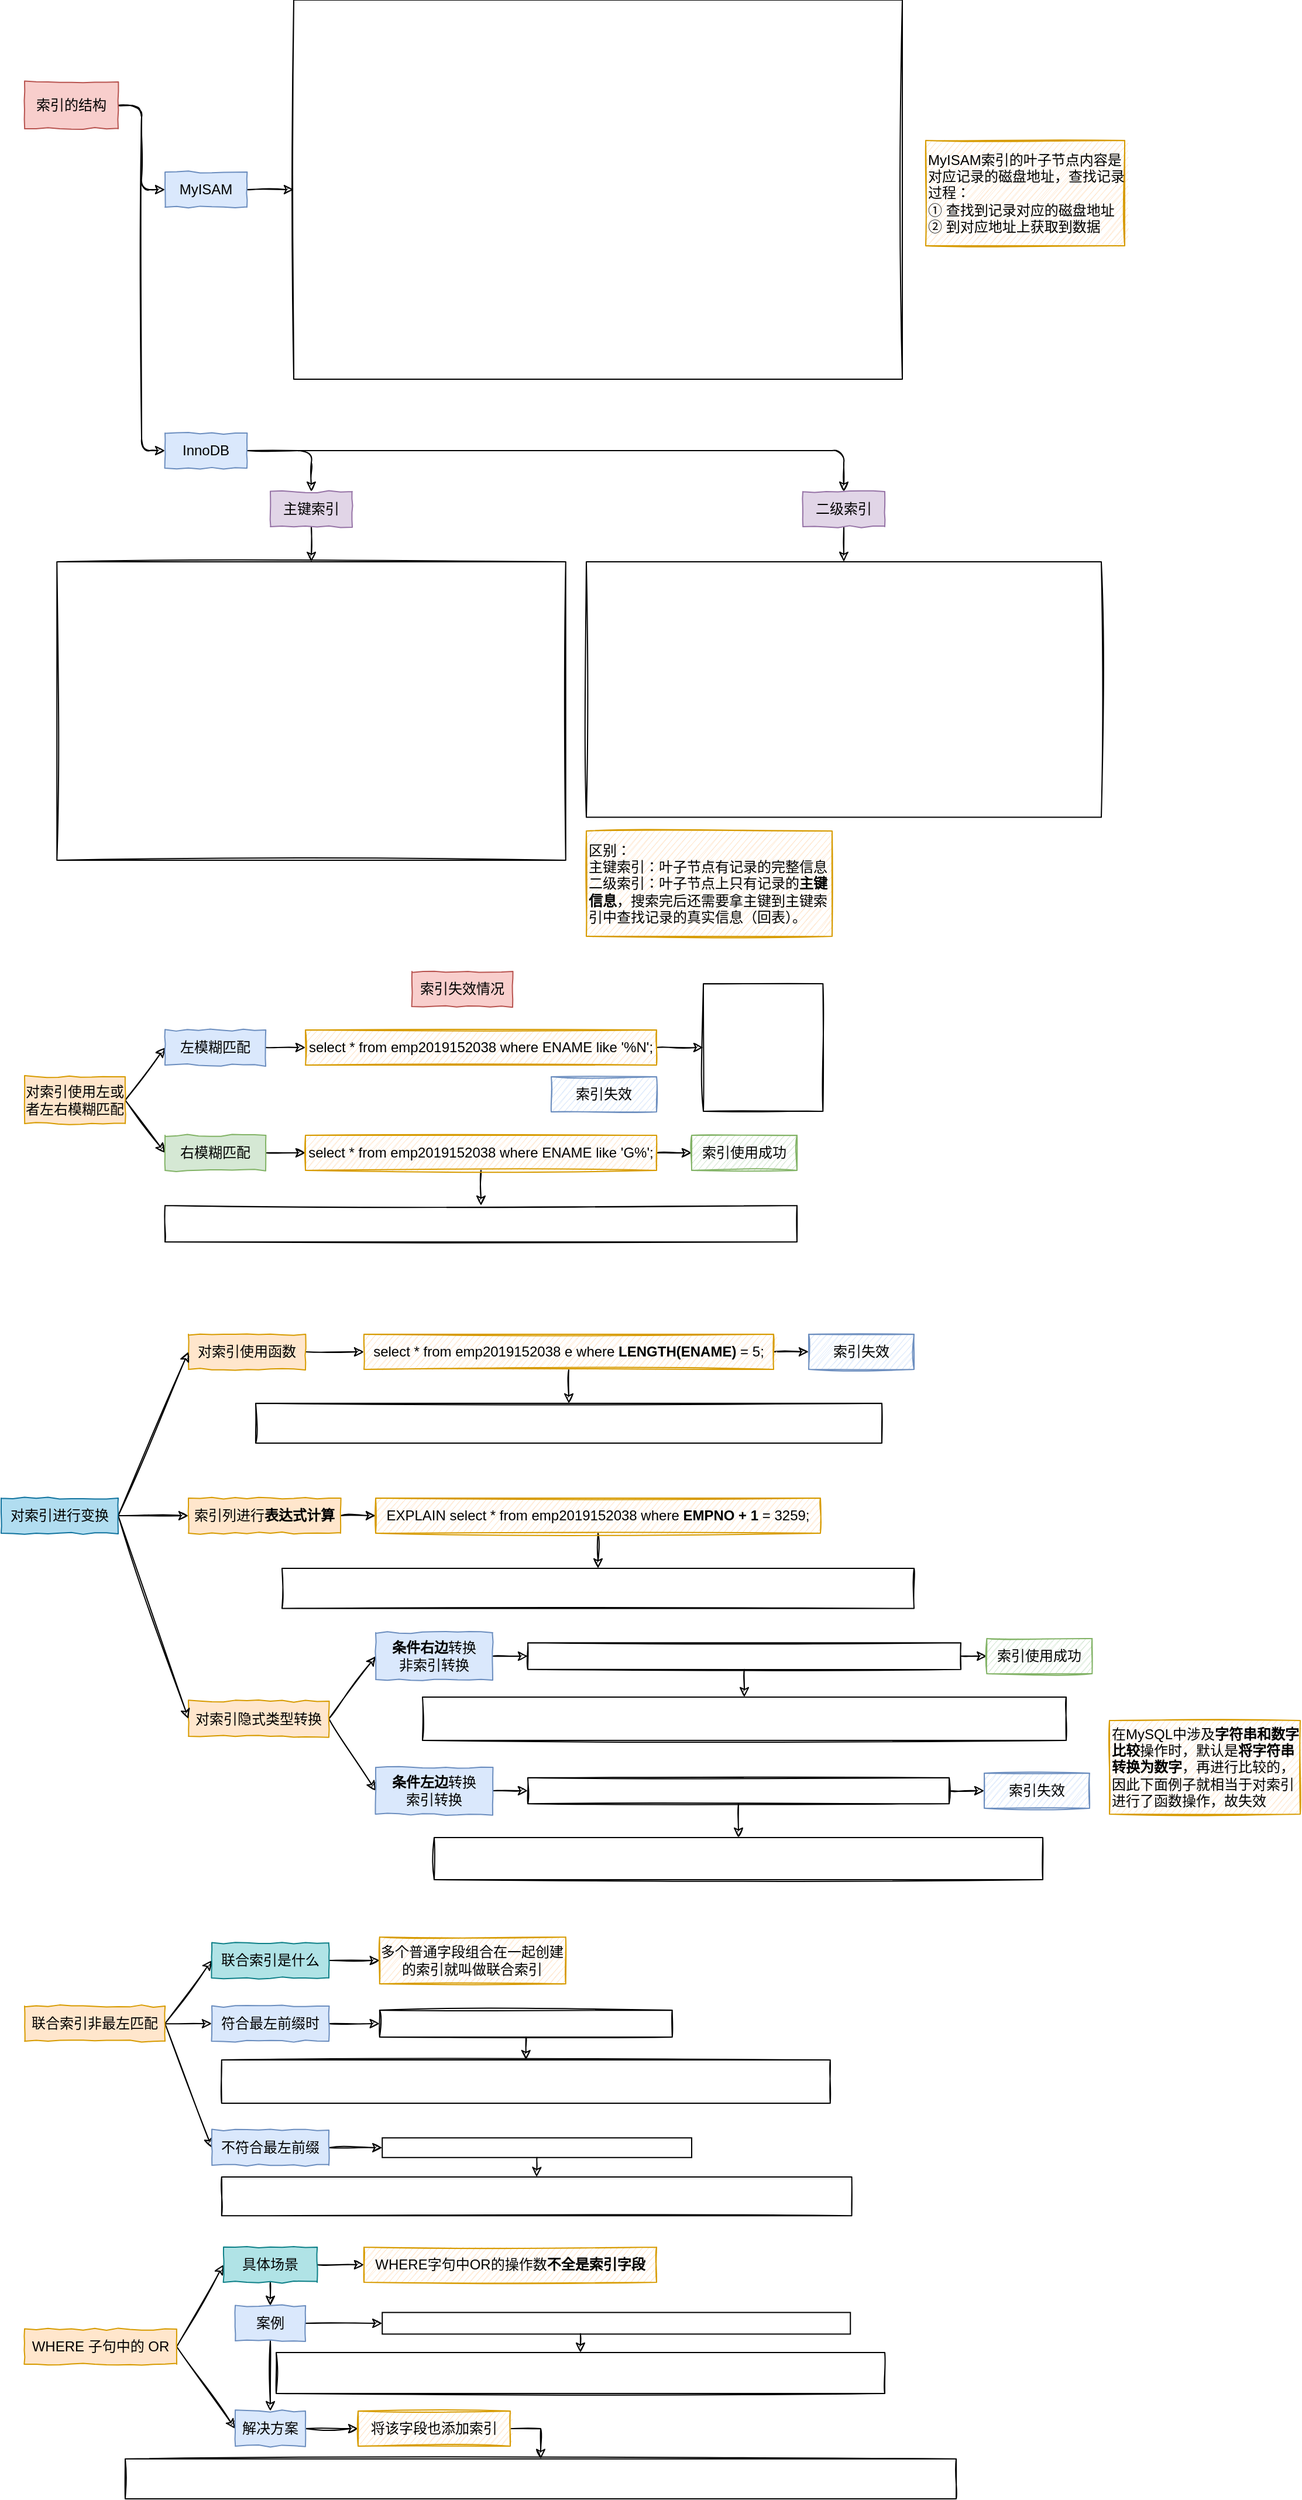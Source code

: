 <mxfile>
    <diagram id="fYTJthxKdRQB13FNtHWM" name="第 1 页">
        <mxGraphModel dx="964" dy="665" grid="1" gridSize="10" guides="1" tooltips="1" connect="1" arrows="1" fold="1" page="1" pageScale="1" pageWidth="827" pageHeight="1169" math="0" shadow="0">
            <root>
                <mxCell id="0"/>
                <mxCell id="1" parent="0"/>
                <mxCell id="6" style="edgeStyle=orthogonalEdgeStyle;html=1;exitX=1;exitY=0.5;exitDx=0;exitDy=0;entryX=0;entryY=0.5;entryDx=0;entryDy=0;sketch=1;" parent="1" source="2" target="3" edge="1">
                    <mxGeometry relative="1" as="geometry"/>
                </mxCell>
                <mxCell id="10" style="edgeStyle=orthogonalEdgeStyle;sketch=1;html=1;exitX=1;exitY=0.5;exitDx=0;exitDy=0;entryX=0;entryY=0.5;entryDx=0;entryDy=0;" parent="1" source="2" target="9" edge="1">
                    <mxGeometry relative="1" as="geometry"/>
                </mxCell>
                <mxCell id="2" value="索引的结构" style="rounded=0;whiteSpace=wrap;html=1;fillColor=#f8cecc;strokeColor=#b85450;comic=1;" parent="1" vertex="1">
                    <mxGeometry x="40" y="80" width="80" height="40" as="geometry"/>
                </mxCell>
                <mxCell id="7" style="edgeStyle=none;sketch=1;html=1;exitX=1;exitY=0.5;exitDx=0;exitDy=0;entryX=0;entryY=0.5;entryDx=0;entryDy=0;" parent="1" source="3" target="5" edge="1">
                    <mxGeometry relative="1" as="geometry"/>
                </mxCell>
                <mxCell id="3" value="MyISAM" style="rounded=0;whiteSpace=wrap;html=1;fillColor=#dae8fc;strokeColor=#6c8ebf;comic=1;" parent="1" vertex="1">
                    <mxGeometry x="160" y="157" width="70" height="30" as="geometry"/>
                </mxCell>
                <mxCell id="5" value="" style="shape=image;imageAspect=0;aspect=fixed;verticalLabelPosition=bottom;verticalAlign=top;comic=1;image=https://codereaper-image-bed.oss-cn-shenzhen.aliyuncs.com/img/f287701eba9bf6f32a2d09b013bb451b.png;imageBorder=default;sketch=1;" parent="1" vertex="1">
                    <mxGeometry x="270" y="10" width="520" height="324" as="geometry"/>
                </mxCell>
                <mxCell id="12" style="edgeStyle=orthogonalEdgeStyle;sketch=1;html=1;exitX=1;exitY=0.5;exitDx=0;exitDy=0;entryX=0.5;entryY=0;entryDx=0;entryDy=0;" parent="1" source="9" target="11" edge="1">
                    <mxGeometry relative="1" as="geometry"/>
                </mxCell>
                <mxCell id="16" style="edgeStyle=orthogonalEdgeStyle;sketch=1;html=1;exitX=1;exitY=0.5;exitDx=0;exitDy=0;entryX=0.5;entryY=0;entryDx=0;entryDy=0;" parent="1" source="9" target="15" edge="1">
                    <mxGeometry relative="1" as="geometry"/>
                </mxCell>
                <mxCell id="9" value="InnoDB" style="rounded=0;whiteSpace=wrap;html=1;fillColor=#dae8fc;strokeColor=#6c8ebf;comic=1;" parent="1" vertex="1">
                    <mxGeometry x="160" y="380" width="70" height="30" as="geometry"/>
                </mxCell>
                <mxCell id="14" style="edgeStyle=orthogonalEdgeStyle;sketch=1;html=1;exitX=0.5;exitY=1;exitDx=0;exitDy=0;entryX=0.5;entryY=0;entryDx=0;entryDy=0;" parent="1" source="11" target="13" edge="1">
                    <mxGeometry relative="1" as="geometry"/>
                </mxCell>
                <mxCell id="11" value="主键索引" style="rounded=0;whiteSpace=wrap;html=1;fillColor=#e1d5e7;strokeColor=#9673a6;comic=1;" parent="1" vertex="1">
                    <mxGeometry x="250" y="430" width="70" height="30" as="geometry"/>
                </mxCell>
                <mxCell id="13" value="" style="shape=image;imageAspect=0;aspect=fixed;verticalLabelPosition=bottom;verticalAlign=top;comic=1;image=https://codereaper-image-bed.oss-cn-shenzhen.aliyuncs.com/img/image-20220818214742130.png;imageBorder=default;sketch=1;" parent="1" vertex="1">
                    <mxGeometry x="67.63" y="490" width="434.75" height="255" as="geometry"/>
                </mxCell>
                <mxCell id="18" style="edgeStyle=orthogonalEdgeStyle;sketch=1;html=1;exitX=0.5;exitY=1;exitDx=0;exitDy=0;entryX=0.5;entryY=0;entryDx=0;entryDy=0;" parent="1" source="15" target="17" edge="1">
                    <mxGeometry relative="1" as="geometry"/>
                </mxCell>
                <mxCell id="15" value="二级索引" style="rounded=0;whiteSpace=wrap;html=1;fillColor=#e1d5e7;strokeColor=#9673a6;comic=1;" parent="1" vertex="1">
                    <mxGeometry x="705" y="430" width="70" height="30" as="geometry"/>
                </mxCell>
                <mxCell id="17" value="" style="shape=image;imageAspect=0;aspect=fixed;verticalLabelPosition=bottom;verticalAlign=top;comic=1;sketch=1;image=https://codereaper-image-bed.oss-cn-shenzhen.aliyuncs.com/img/image-20220818214853692.png;imageBorder=default;" parent="1" vertex="1">
                    <mxGeometry x="520" y="490.0" width="440" height="218.31" as="geometry"/>
                </mxCell>
                <mxCell id="19" value="MyISAM索引的叶子节点内容是对应记录的磁盘地址，查找记录过程：&lt;br&gt;① 查找到记录对应的磁盘地址&lt;br&gt;② 到对应地址上获取到数据" style="rounded=0;whiteSpace=wrap;html=1;fillColor=#ffe6cc;strokeColor=#d79b00;comic=1;align=left;sketch=1;" parent="1" vertex="1">
                    <mxGeometry x="810" y="130" width="170" height="90" as="geometry"/>
                </mxCell>
                <mxCell id="20" value="区别：&lt;br&gt;主键索引：叶子节点有记录的完整信息&lt;br&gt;二级索引：叶子节点上只有记录的&lt;b&gt;主键信息&lt;/b&gt;，搜索完后还需要拿主键到主键索引中查找记录的真实信息（回表）。" style="rounded=0;whiteSpace=wrap;html=1;fillColor=#ffe6cc;strokeColor=#d79b00;comic=1;align=left;sketch=1;" parent="1" vertex="1">
                    <mxGeometry x="520" y="720" width="210" height="90" as="geometry"/>
                </mxCell>
                <mxCell id="21" value="索引失效情况" style="rounded=0;whiteSpace=wrap;html=1;fillColor=#f8cecc;strokeColor=#b85450;comic=1;" parent="1" vertex="1">
                    <mxGeometry x="371" y="840" width="86" height="30" as="geometry"/>
                </mxCell>
                <mxCell id="24" style="sketch=1;html=1;exitX=1;exitY=0.5;exitDx=0;exitDy=0;entryX=0;entryY=0.5;entryDx=0;entryDy=0;" parent="1" source="22" target="23" edge="1">
                    <mxGeometry relative="1" as="geometry"/>
                </mxCell>
                <mxCell id="31" style="edgeStyle=none;sketch=1;html=1;exitX=1;exitY=0.5;exitDx=0;exitDy=0;entryX=0;entryY=0.5;entryDx=0;entryDy=0;" parent="1" source="22" target="30" edge="1">
                    <mxGeometry relative="1" as="geometry"/>
                </mxCell>
                <mxCell id="22" value="对索引使用左或者左右模糊匹配" style="rounded=0;whiteSpace=wrap;html=1;fillColor=#ffe6cc;strokeColor=#d79b00;comic=1;" parent="1" vertex="1">
                    <mxGeometry x="40" y="930" width="86" height="40" as="geometry"/>
                </mxCell>
                <mxCell id="26" style="edgeStyle=none;sketch=1;html=1;exitX=1;exitY=0.5;exitDx=0;exitDy=0;entryX=0;entryY=0.5;entryDx=0;entryDy=0;" parent="1" source="23" target="25" edge="1">
                    <mxGeometry relative="1" as="geometry"/>
                </mxCell>
                <mxCell id="23" value="左模糊匹配" style="rounded=0;whiteSpace=wrap;html=1;fillColor=#dae8fc;strokeColor=#6c8ebf;comic=1;" parent="1" vertex="1">
                    <mxGeometry x="160" y="890" width="86" height="30" as="geometry"/>
                </mxCell>
                <mxCell id="28" style="edgeStyle=none;sketch=1;html=1;exitX=1;exitY=0.5;exitDx=0;exitDy=0;entryX=0;entryY=0.5;entryDx=0;entryDy=0;" parent="1" source="25" target="27" edge="1">
                    <mxGeometry relative="1" as="geometry"/>
                </mxCell>
                <mxCell id="25" value="select * from emp2019152038 where ENAME like '%N';" style="rounded=0;whiteSpace=wrap;html=1;fillColor=#ffe6cc;strokeColor=#d79b00;comic=1;sketch=1;" parent="1" vertex="1">
                    <mxGeometry x="280" y="890" width="300" height="30" as="geometry"/>
                </mxCell>
                <mxCell id="27" value="" style="shape=image;imageAspect=0;aspect=fixed;verticalLabelPosition=bottom;verticalAlign=top;comic=1;sketch=1;image=https://codereaper-image-bed.oss-cn-shenzhen.aliyuncs.com/img/image-20220819001654298.png;imageBorder=default;" parent="1" vertex="1">
                    <mxGeometry x="620" y="850.5" width="102.16" height="109" as="geometry"/>
                </mxCell>
                <mxCell id="29" value="索引失效" style="rounded=0;whiteSpace=wrap;html=1;fillColor=#dae8fc;strokeColor=#6c8ebf;comic=1;sketch=1;" parent="1" vertex="1">
                    <mxGeometry x="490" y="930" width="90" height="30" as="geometry"/>
                </mxCell>
                <mxCell id="33" style="edgeStyle=none;sketch=1;html=1;exitX=1;exitY=0.5;exitDx=0;exitDy=0;entryX=0;entryY=0.5;entryDx=0;entryDy=0;" parent="1" source="30" target="32" edge="1">
                    <mxGeometry relative="1" as="geometry"/>
                </mxCell>
                <mxCell id="30" value="右模糊匹配" style="rounded=0;whiteSpace=wrap;html=1;fillColor=#d5e8d4;strokeColor=#82b366;comic=1;" parent="1" vertex="1">
                    <mxGeometry x="160" y="980" width="86" height="30" as="geometry"/>
                </mxCell>
                <mxCell id="35" style="edgeStyle=none;sketch=1;html=1;exitX=0.5;exitY=1;exitDx=0;exitDy=0;entryX=0.5;entryY=0;entryDx=0;entryDy=0;" parent="1" source="32" target="45" edge="1">
                    <mxGeometry relative="1" as="geometry">
                        <mxPoint x="430" y="1040" as="targetPoint"/>
                    </mxGeometry>
                </mxCell>
                <mxCell id="38" style="edgeStyle=none;sketch=1;html=1;exitX=1;exitY=0.5;exitDx=0;exitDy=0;entryX=0;entryY=0.5;entryDx=0;entryDy=0;" parent="1" source="32" target="37" edge="1">
                    <mxGeometry relative="1" as="geometry"/>
                </mxCell>
                <mxCell id="32" value="select * from emp2019152038 where ENAME like 'G%';" style="rounded=0;whiteSpace=wrap;html=1;fillColor=#ffe6cc;strokeColor=#d79b00;comic=1;sketch=1;" parent="1" vertex="1">
                    <mxGeometry x="280" y="980" width="300" height="30" as="geometry"/>
                </mxCell>
                <mxCell id="37" value="索引使用成功" style="rounded=0;whiteSpace=wrap;html=1;fillColor=#d5e8d4;strokeColor=#82b366;comic=1;sketch=1;" parent="1" vertex="1">
                    <mxGeometry x="610" y="980" width="90" height="30" as="geometry"/>
                </mxCell>
                <mxCell id="41" style="edgeStyle=none;sketch=1;html=1;exitX=1;exitY=0.5;exitDx=0;exitDy=0;entryX=0;entryY=0.5;entryDx=0;entryDy=0;" parent="1" source="39" target="40" edge="1">
                    <mxGeometry relative="1" as="geometry"/>
                </mxCell>
                <mxCell id="39" value="对索引使用函数" style="rounded=0;whiteSpace=wrap;html=1;fillColor=#ffe6cc;strokeColor=#d79b00;comic=1;" parent="1" vertex="1">
                    <mxGeometry x="180" y="1150" width="100" height="30" as="geometry"/>
                </mxCell>
                <mxCell id="43" style="edgeStyle=none;sketch=1;html=1;exitX=0.5;exitY=1;exitDx=0;exitDy=0;entryX=0.5;entryY=0;entryDx=0;entryDy=0;" parent="1" source="40" target="42" edge="1">
                    <mxGeometry relative="1" as="geometry"/>
                </mxCell>
                <mxCell id="47" style="edgeStyle=none;sketch=1;html=1;exitX=1;exitY=0.5;exitDx=0;exitDy=0;entryX=0;entryY=0.5;entryDx=0;entryDy=0;" parent="1" source="40" target="46" edge="1">
                    <mxGeometry relative="1" as="geometry"/>
                </mxCell>
                <mxCell id="40" value="select * from emp2019152038 e where &lt;b&gt;LENGTH(ENAME)&lt;/b&gt; = 5;" style="rounded=0;whiteSpace=wrap;html=1;fillColor=#ffe6cc;strokeColor=#d79b00;comic=1;sketch=1;" parent="1" vertex="1">
                    <mxGeometry x="330" y="1150" width="350" height="30" as="geometry"/>
                </mxCell>
                <mxCell id="42" value="" style="shape=image;imageAspect=0;aspect=fixed;verticalLabelPosition=bottom;verticalAlign=top;comic=0;sketch=1;strokeColor=default;fillColor=none;gradientColor=none;image=https://codereaper-image-bed.oss-cn-shenzhen.aliyuncs.com/img/image-20220819002644404.png;imageBorder=default;" parent="1" vertex="1">
                    <mxGeometry x="237.5" y="1209.05" width="535" height="33.95" as="geometry"/>
                </mxCell>
                <mxCell id="45" value="" style="shape=image;imageAspect=0;aspect=fixed;verticalLabelPosition=bottom;verticalAlign=top;comic=0;sketch=1;strokeColor=default;fillColor=none;gradientColor=none;image=https://codereaper-image-bed.oss-cn-shenzhen.aliyuncs.com/img/image-20220819002809718.png;imageBorder=default;" parent="1" vertex="1">
                    <mxGeometry x="160" y="1040" width="540" height="31.15" as="geometry"/>
                </mxCell>
                <mxCell id="46" value="索引失效" style="rounded=0;whiteSpace=wrap;html=1;fillColor=#dae8fc;strokeColor=#6c8ebf;comic=1;sketch=1;" parent="1" vertex="1">
                    <mxGeometry x="710" y="1150" width="90" height="30" as="geometry"/>
                </mxCell>
                <mxCell id="50" style="edgeStyle=none;sketch=1;html=1;exitX=1;exitY=0.5;exitDx=0;exitDy=0;entryX=0;entryY=0.5;entryDx=0;entryDy=0;" parent="1" source="48" target="49" edge="1">
                    <mxGeometry relative="1" as="geometry"/>
                </mxCell>
                <mxCell id="48" value="索引列进行&lt;b&gt;表达式计算&lt;/b&gt;" style="rounded=0;whiteSpace=wrap;html=1;fillColor=#ffe6cc;strokeColor=#d79b00;comic=1;" parent="1" vertex="1">
                    <mxGeometry x="180" y="1290" width="130" height="30" as="geometry"/>
                </mxCell>
                <mxCell id="52" style="edgeStyle=none;sketch=1;html=1;exitX=0.5;exitY=1;exitDx=0;exitDy=0;entryX=0.5;entryY=0;entryDx=0;entryDy=0;" parent="1" source="49" target="51" edge="1">
                    <mxGeometry relative="1" as="geometry"/>
                </mxCell>
                <mxCell id="49" value="EXPLAIN select * from emp2019152038 where &lt;b&gt;EMPNO + 1&lt;/b&gt; = 3259;" style="rounded=0;whiteSpace=wrap;html=1;fillColor=#ffe6cc;strokeColor=#d79b00;comic=1;sketch=1;" parent="1" vertex="1">
                    <mxGeometry x="340" y="1290" width="380" height="30" as="geometry"/>
                </mxCell>
                <mxCell id="51" value="" style="shape=image;imageAspect=0;aspect=fixed;verticalLabelPosition=bottom;verticalAlign=top;comic=0;sketch=1;strokeColor=default;fillColor=none;gradientColor=none;image=https://codereaper-image-bed.oss-cn-shenzhen.aliyuncs.com/img/image-20220819003230983.png;imageBorder=default;" parent="1" vertex="1">
                    <mxGeometry x="260" y="1350" width="540" height="34.27" as="geometry"/>
                </mxCell>
                <mxCell id="55" style="edgeStyle=none;sketch=1;html=1;exitX=1;exitY=0.5;exitDx=0;exitDy=0;entryX=0;entryY=0.5;entryDx=0;entryDy=0;" parent="1" source="53" target="54" edge="1">
                    <mxGeometry relative="1" as="geometry"/>
                </mxCell>
                <mxCell id="64" style="edgeStyle=none;sketch=1;html=1;exitX=1;exitY=0.5;exitDx=0;exitDy=0;entryX=0;entryY=0.5;entryDx=0;entryDy=0;" parent="1" source="53" target="62" edge="1">
                    <mxGeometry relative="1" as="geometry"/>
                </mxCell>
                <mxCell id="53" value="对索引隐式类型转换" style="rounded=0;whiteSpace=wrap;html=1;fillColor=#ffe6cc;strokeColor=#d79b00;comic=1;" parent="1" vertex="1">
                    <mxGeometry x="180" y="1463.51" width="120" height="30" as="geometry"/>
                </mxCell>
                <mxCell id="57" style="edgeStyle=none;sketch=1;html=1;exitX=1;exitY=0.5;exitDx=0;exitDy=0;entryX=0;entryY=0.5;entryDx=0;entryDy=0;" parent="1" source="54" target="56" edge="1">
                    <mxGeometry relative="1" as="geometry"/>
                </mxCell>
                <mxCell id="54" value="&lt;b&gt;条件右边&lt;/b&gt;转换&lt;br&gt;非索引转换" style="rounded=0;whiteSpace=wrap;html=1;fillColor=#dae8fc;strokeColor=#6c8ebf;comic=1;" parent="1" vertex="1">
                    <mxGeometry x="340" y="1405" width="100" height="40" as="geometry"/>
                </mxCell>
                <mxCell id="59" style="edgeStyle=none;sketch=1;html=1;exitX=1;exitY=0.5;exitDx=0;exitDy=0;entryX=0;entryY=0.5;entryDx=0;entryDy=0;" parent="1" source="56" target="58" edge="1">
                    <mxGeometry relative="1" as="geometry"/>
                </mxCell>
                <mxCell id="61" style="edgeStyle=none;sketch=1;html=1;exitX=0.5;exitY=1;exitDx=0;exitDy=0;entryX=0.5;entryY=0;entryDx=0;entryDy=0;" parent="1" source="56" target="60" edge="1">
                    <mxGeometry relative="1" as="geometry"/>
                </mxCell>
                <mxCell id="56" value="" style="shape=image;imageAspect=0;aspect=fixed;verticalLabelPosition=bottom;verticalAlign=top;comic=0;sketch=1;strokeColor=default;fillColor=none;gradientColor=none;image=https://codereaper-image-bed.oss-cn-shenzhen.aliyuncs.com/img/image-20220819003639160.png;imageBorder=default;" parent="1" vertex="1">
                    <mxGeometry x="470" y="1413.62" width="370" height="22.77" as="geometry"/>
                </mxCell>
                <mxCell id="58" value="索引使用成功" style="rounded=0;whiteSpace=wrap;html=1;fillColor=#d5e8d4;strokeColor=#82b366;comic=1;sketch=1;" parent="1" vertex="1">
                    <mxGeometry x="862.16" y="1410" width="90" height="30" as="geometry"/>
                </mxCell>
                <mxCell id="60" value="" style="shape=image;imageAspect=0;aspect=fixed;verticalLabelPosition=bottom;verticalAlign=top;comic=0;sketch=1;strokeColor=default;fillColor=none;gradientColor=none;image=https://codereaper-image-bed.oss-cn-shenzhen.aliyuncs.com/img/image-20220819003740940.png;imageBorder=default;" parent="1" vertex="1">
                    <mxGeometry x="380" y="1460" width="550" height="37.02" as="geometry"/>
                </mxCell>
                <mxCell id="66" style="edgeStyle=none;sketch=1;html=1;exitX=1;exitY=0.5;exitDx=0;exitDy=0;entryX=0;entryY=0.5;entryDx=0;entryDy=0;" parent="1" source="62" target="65" edge="1">
                    <mxGeometry relative="1" as="geometry"/>
                </mxCell>
                <mxCell id="62" value="&lt;b&gt;条件左边&lt;/b&gt;转换&lt;br&gt;索引转换" style="rounded=0;whiteSpace=wrap;html=1;fillColor=#dae8fc;strokeColor=#6c8ebf;comic=1;" parent="1" vertex="1">
                    <mxGeometry x="340" y="1520" width="100" height="40" as="geometry"/>
                </mxCell>
                <mxCell id="68" style="edgeStyle=none;sketch=1;html=1;exitX=0.5;exitY=1;exitDx=0;exitDy=0;entryX=0.5;entryY=0;entryDx=0;entryDy=0;" parent="1" source="65" target="67" edge="1">
                    <mxGeometry relative="1" as="geometry"/>
                </mxCell>
                <mxCell id="70" style="edgeStyle=none;sketch=1;html=1;exitX=1;exitY=0.5;exitDx=0;exitDy=0;entryX=0;entryY=0.5;entryDx=0;entryDy=0;" parent="1" source="65" target="69" edge="1">
                    <mxGeometry relative="1" as="geometry"/>
                </mxCell>
                <mxCell id="65" value="" style="shape=image;imageAspect=0;aspect=fixed;verticalLabelPosition=bottom;verticalAlign=top;comic=0;sketch=1;strokeColor=default;fillColor=none;gradientColor=none;image=https://codereaper-image-bed.oss-cn-shenzhen.aliyuncs.com/img/image-20220819004207981.png;imageBorder=default;" parent="1" vertex="1">
                    <mxGeometry x="470" y="1528.93" width="360" height="22.15" as="geometry"/>
                </mxCell>
                <mxCell id="67" value="" style="shape=image;imageAspect=0;aspect=fixed;verticalLabelPosition=bottom;verticalAlign=top;comic=0;sketch=1;strokeColor=default;fillColor=none;gradientColor=none;image=https://codereaper-image-bed.oss-cn-shenzhen.aliyuncs.com/img/image-20220819004251549.png;imageBorder=default;" parent="1" vertex="1">
                    <mxGeometry x="390" y="1580" width="520" height="36" as="geometry"/>
                </mxCell>
                <mxCell id="69" value="索引失效" style="rounded=0;whiteSpace=wrap;html=1;fillColor=#dae8fc;strokeColor=#6c8ebf;comic=1;sketch=1;" parent="1" vertex="1">
                    <mxGeometry x="860" y="1525" width="90" height="30" as="geometry"/>
                </mxCell>
                <mxCell id="71" value="在MySQL中涉及&lt;b&gt;字符串和数字比较&lt;/b&gt;操作时，默认是&lt;b&gt;将字符串转换为数字&lt;/b&gt;，再进行比较的，因此下面例子就相当于对索引进行了函数操作，故失效" style="rounded=0;whiteSpace=wrap;html=1;fillColor=#ffe6cc;strokeColor=#d79b00;comic=1;sketch=1;align=left;" parent="1" vertex="1">
                    <mxGeometry x="967" y="1480" width="163" height="80" as="geometry"/>
                </mxCell>
                <mxCell id="77" style="edgeStyle=none;sketch=1;html=1;exitX=1;exitY=0.5;exitDx=0;exitDy=0;entryX=0;entryY=0.5;entryDx=0;entryDy=0;" parent="1" source="73" target="74" edge="1">
                    <mxGeometry relative="1" as="geometry"/>
                </mxCell>
                <mxCell id="79" style="edgeStyle=none;sketch=1;html=1;exitX=1;exitY=0.5;exitDx=0;exitDy=0;entryX=0;entryY=0.5;entryDx=0;entryDy=0;" parent="1" source="73" target="78" edge="1">
                    <mxGeometry relative="1" as="geometry"/>
                </mxCell>
                <mxCell id="85" style="edgeStyle=none;sketch=1;html=1;exitX=1;exitY=0.5;exitDx=0;exitDy=0;entryX=0;entryY=0.5;entryDx=0;entryDy=0;" parent="1" source="73" target="84" edge="1">
                    <mxGeometry relative="1" as="geometry"/>
                </mxCell>
                <mxCell id="73" value="联合索引非最左匹配" style="rounded=0;whiteSpace=wrap;html=1;fillColor=#ffe6cc;strokeColor=#d79b00;comic=1;" parent="1" vertex="1">
                    <mxGeometry x="40" y="1724" width="120" height="30" as="geometry"/>
                </mxCell>
                <mxCell id="76" style="edgeStyle=none;sketch=1;html=1;exitX=1;exitY=0.5;exitDx=0;exitDy=0;entryX=0;entryY=0.5;entryDx=0;entryDy=0;" parent="1" source="74" target="75" edge="1">
                    <mxGeometry relative="1" as="geometry"/>
                </mxCell>
                <mxCell id="74" value="联合索引是什么" style="rounded=0;whiteSpace=wrap;html=1;fillColor=#b0e3e6;strokeColor=#0e8088;comic=1;" parent="1" vertex="1">
                    <mxGeometry x="200" y="1670" width="100" height="30" as="geometry"/>
                </mxCell>
                <mxCell id="75" value="多个普通字段组合在一起创建的索引就叫做联合索引" style="rounded=0;whiteSpace=wrap;html=1;fillColor=#ffe6cc;strokeColor=#d79b00;comic=1;sketch=1;" parent="1" vertex="1">
                    <mxGeometry x="343.38" y="1665" width="159" height="40" as="geometry"/>
                </mxCell>
                <mxCell id="81" style="edgeStyle=none;sketch=1;html=1;exitX=1;exitY=0.5;exitDx=0;exitDy=0;entryX=0;entryY=0.5;entryDx=0;entryDy=0;" parent="1" source="78" target="80" edge="1">
                    <mxGeometry relative="1" as="geometry"/>
                </mxCell>
                <mxCell id="78" value="符合最左前缀时" style="rounded=0;whiteSpace=wrap;html=1;fillColor=#dae8fc;strokeColor=#6c8ebf;comic=1;" parent="1" vertex="1">
                    <mxGeometry x="200" y="1724" width="100" height="30" as="geometry"/>
                </mxCell>
                <mxCell id="83" style="edgeStyle=none;sketch=1;html=1;exitX=0.5;exitY=1;exitDx=0;exitDy=0;entryX=0.5;entryY=0;entryDx=0;entryDy=0;" parent="1" source="80" target="82" edge="1">
                    <mxGeometry relative="1" as="geometry"/>
                </mxCell>
                <mxCell id="80" value="" style="shape=image;imageAspect=0;aspect=fixed;verticalLabelPosition=bottom;verticalAlign=top;comic=0;sketch=1;strokeColor=default;fillColor=none;gradientColor=none;image=https://codereaper-image-bed.oss-cn-shenzhen.aliyuncs.com/img/image-20220819005427441.png;imageBorder=default;" parent="1" vertex="1">
                    <mxGeometry x="343.38" y="1727.56" width="250" height="22.88" as="geometry"/>
                </mxCell>
                <mxCell id="82" value="" style="shape=image;imageAspect=0;aspect=fixed;verticalLabelPosition=bottom;verticalAlign=top;comic=0;sketch=1;strokeColor=default;fillColor=none;gradientColor=none;image=https://codereaper-image-bed.oss-cn-shenzhen.aliyuncs.com/img/image-20220819005508093.png;imageBorder=default;" parent="1" vertex="1">
                    <mxGeometry x="208.38" y="1770" width="520" height="37" as="geometry"/>
                </mxCell>
                <mxCell id="87" style="edgeStyle=none;sketch=1;html=1;exitX=1;exitY=0.5;exitDx=0;exitDy=0;entryX=0;entryY=0.5;entryDx=0;entryDy=0;" parent="1" source="84" target="86" edge="1">
                    <mxGeometry relative="1" as="geometry"/>
                </mxCell>
                <mxCell id="84" value="不符合最左前缀" style="rounded=0;whiteSpace=wrap;html=1;fillColor=#dae8fc;strokeColor=#6c8ebf;comic=1;" parent="1" vertex="1">
                    <mxGeometry x="200" y="1830" width="100" height="30" as="geometry"/>
                </mxCell>
                <mxCell id="89" style="edgeStyle=none;sketch=1;html=1;exitX=0.5;exitY=1;exitDx=0;exitDy=0;entryX=0.5;entryY=0;entryDx=0;entryDy=0;" parent="1" source="86" target="88" edge="1">
                    <mxGeometry relative="1" as="geometry"/>
                </mxCell>
                <mxCell id="86" value="" style="shape=image;imageAspect=0;aspect=fixed;verticalLabelPosition=bottom;verticalAlign=top;comic=0;sketch=0;strokeColor=default;fillColor=none;gradientColor=none;image=https://codereaper-image-bed.oss-cn-shenzhen.aliyuncs.com/img/image-20220819005700125.png;imageBorder=default;" parent="1" vertex="1">
                    <mxGeometry x="345.62" y="1836.6" width="264.38" height="16.79" as="geometry"/>
                </mxCell>
                <mxCell id="88" value="" style="shape=image;imageAspect=0;aspect=fixed;verticalLabelPosition=bottom;verticalAlign=top;comic=0;sketch=1;strokeColor=default;fillColor=none;gradientColor=none;image=https://codereaper-image-bed.oss-cn-shenzhen.aliyuncs.com/img/image-20220819005801687.png;imageBorder=default;" parent="1" vertex="1">
                    <mxGeometry x="208.38" y="1870" width="538.38" height="33.13" as="geometry"/>
                </mxCell>
                <mxCell id="92" style="edgeStyle=none;sketch=1;html=1;exitX=1;exitY=0.5;exitDx=0;exitDy=0;entryX=0;entryY=0.5;entryDx=0;entryDy=0;" parent="1" source="90" target="91" edge="1">
                    <mxGeometry relative="1" as="geometry"/>
                </mxCell>
                <mxCell id="108" style="sketch=1;html=1;exitX=1;exitY=0.5;exitDx=0;exitDy=0;entryX=0;entryY=0.5;entryDx=0;entryDy=0;rounded=0;" parent="1" source="90" target="101" edge="1">
                    <mxGeometry relative="1" as="geometry"/>
                </mxCell>
                <mxCell id="90" value="WHERE 子句中的 OR" style="rounded=0;whiteSpace=wrap;html=1;fillColor=#ffe6cc;strokeColor=#d79b00;comic=1;" parent="1" vertex="1">
                    <mxGeometry x="40" y="2000" width="130" height="30" as="geometry"/>
                </mxCell>
                <mxCell id="94" style="edgeStyle=none;sketch=1;html=1;exitX=1;exitY=0.5;exitDx=0;exitDy=0;entryX=0;entryY=0.5;entryDx=0;entryDy=0;" parent="1" source="91" target="93" edge="1">
                    <mxGeometry relative="1" as="geometry"/>
                </mxCell>
                <mxCell id="96" style="edgeStyle=none;sketch=1;html=1;exitX=0.5;exitY=1;exitDx=0;exitDy=0;entryX=0.5;entryY=0;entryDx=0;entryDy=0;" parent="1" source="91" target="95" edge="1">
                    <mxGeometry relative="1" as="geometry"/>
                </mxCell>
                <mxCell id="91" value="具体场景" style="rounded=0;whiteSpace=wrap;html=1;fillColor=#b0e3e6;strokeColor=#0e8088;comic=1;" parent="1" vertex="1">
                    <mxGeometry x="210" y="1930" width="80" height="30" as="geometry"/>
                </mxCell>
                <mxCell id="93" value="WHERE字句中OR的操作数&lt;b&gt;不全是索引字段&lt;/b&gt;" style="rounded=0;whiteSpace=wrap;html=1;fillColor=#ffe6cc;strokeColor=#d79b00;comic=1;sketch=1;" parent="1" vertex="1">
                    <mxGeometry x="330" y="1930" width="250" height="30" as="geometry"/>
                </mxCell>
                <mxCell id="99" style="edgeStyle=none;sketch=1;html=1;exitX=1;exitY=0.5;exitDx=0;exitDy=0;entryX=0;entryY=0.5;entryDx=0;entryDy=0;" parent="1" source="95" target="107" edge="1">
                    <mxGeometry relative="1" as="geometry">
                        <mxPoint x="311.25" y="1995.005" as="targetPoint"/>
                    </mxGeometry>
                </mxCell>
                <mxCell id="102" style="edgeStyle=none;sketch=1;html=1;exitX=0.5;exitY=1;exitDx=0;exitDy=0;entryX=0.5;entryY=0;entryDx=0;entryDy=0;" parent="1" source="95" target="101" edge="1">
                    <mxGeometry relative="1" as="geometry"/>
                </mxCell>
                <mxCell id="95" value="案例" style="rounded=0;whiteSpace=wrap;html=1;fillColor=#dae8fc;strokeColor=#6c8ebf;comic=1;" parent="1" vertex="1">
                    <mxGeometry x="220" y="1980" width="60" height="30" as="geometry"/>
                </mxCell>
                <mxCell id="97" value="" style="shape=image;imageAspect=0;aspect=fixed;verticalLabelPosition=bottom;verticalAlign=top;comic=0;sketch=1;strokeColor=default;fillColor=none;gradientColor=none;image=https://codereaper-image-bed.oss-cn-shenzhen.aliyuncs.com/img/image-20220819010532605.png;imageBorder=default;" parent="1" vertex="1">
                    <mxGeometry x="255" y="2020" width="520" height="35" as="geometry"/>
                </mxCell>
                <mxCell id="100" style="edgeStyle=none;sketch=1;html=1;exitX=0.5;exitY=1;exitDx=0;exitDy=0;entryX=0.5;entryY=0;entryDx=0;entryDy=0;" parent="1" target="97" edge="1">
                    <mxGeometry relative="1" as="geometry">
                        <mxPoint x="515" y="2004.02" as="sourcePoint"/>
                    </mxGeometry>
                </mxCell>
                <mxCell id="104" style="edgeStyle=none;sketch=1;html=1;exitX=1;exitY=0.5;exitDx=0;exitDy=0;entryX=0;entryY=0.5;entryDx=0;entryDy=0;" parent="1" source="101" target="103" edge="1">
                    <mxGeometry relative="1" as="geometry"/>
                </mxCell>
                <mxCell id="101" value="解决方案" style="rounded=0;whiteSpace=wrap;html=1;fillColor=#dae8fc;strokeColor=#6c8ebf;comic=1;" parent="1" vertex="1">
                    <mxGeometry x="220" y="2070" width="60" height="30" as="geometry"/>
                </mxCell>
                <mxCell id="106" style="edgeStyle=orthogonalEdgeStyle;sketch=1;html=1;exitX=1;exitY=0.5;exitDx=0;exitDy=0;entryX=0.5;entryY=0;entryDx=0;entryDy=0;rounded=0;" parent="1" source="103" target="105" edge="1">
                    <mxGeometry relative="1" as="geometry"/>
                </mxCell>
                <mxCell id="103" value="将该字段也添加索引" style="rounded=0;whiteSpace=wrap;html=1;fillColor=#ffe6cc;strokeColor=#d79b00;comic=1;sketch=1;" parent="1" vertex="1">
                    <mxGeometry x="325" y="2070" width="130" height="30" as="geometry"/>
                </mxCell>
                <mxCell id="105" value="" style="shape=image;imageAspect=0;aspect=fixed;verticalLabelPosition=bottom;verticalAlign=top;comic=0;sketch=1;strokeColor=default;fillColor=none;gradientColor=none;image=https://codereaper-image-bed.oss-cn-shenzhen.aliyuncs.com/img/image-20220819010917218.png;imageBorder=default;" parent="1" vertex="1">
                    <mxGeometry x="126" y="2110.87" width="710" height="34.13" as="geometry"/>
                </mxCell>
                <mxCell id="107" value="" style="shape=image;imageAspect=0;aspect=fixed;verticalLabelPosition=bottom;verticalAlign=top;comic=0;sketch=0;strokeColor=default;fillColor=none;gradientColor=none;image=https://codereaper-image-bed.oss-cn-shenzhen.aliyuncs.com/img/image-20220819011002333.png;imageBorder=default;" parent="1" vertex="1">
                    <mxGeometry x="345.62" y="1985.77" width="400" height="18.46" as="geometry"/>
                </mxCell>
                <mxCell id="110" style="edgeStyle=none;rounded=0;sketch=1;html=1;exitX=1;exitY=0.5;exitDx=0;exitDy=0;entryX=0;entryY=0.5;entryDx=0;entryDy=0;" parent="1" source="109" target="39" edge="1">
                    <mxGeometry relative="1" as="geometry"/>
                </mxCell>
                <mxCell id="111" style="edgeStyle=none;rounded=0;sketch=1;html=1;exitX=1;exitY=0.5;exitDx=0;exitDy=0;entryX=0;entryY=0.5;entryDx=0;entryDy=0;" parent="1" source="109" target="48" edge="1">
                    <mxGeometry relative="1" as="geometry"/>
                </mxCell>
                <mxCell id="112" style="edgeStyle=none;rounded=0;sketch=1;html=1;exitX=1;exitY=0.5;exitDx=0;exitDy=0;entryX=0;entryY=0.5;entryDx=0;entryDy=0;" parent="1" source="109" target="53" edge="1">
                    <mxGeometry relative="1" as="geometry"/>
                </mxCell>
                <mxCell id="109" value="对索引进行变换" style="rounded=0;whiteSpace=wrap;html=1;fillColor=#b1ddf0;strokeColor=#10739e;comic=1;" parent="1" vertex="1">
                    <mxGeometry x="20" y="1290" width="100" height="30" as="geometry"/>
                </mxCell>
            </root>
        </mxGraphModel>
    </diagram>
</mxfile>